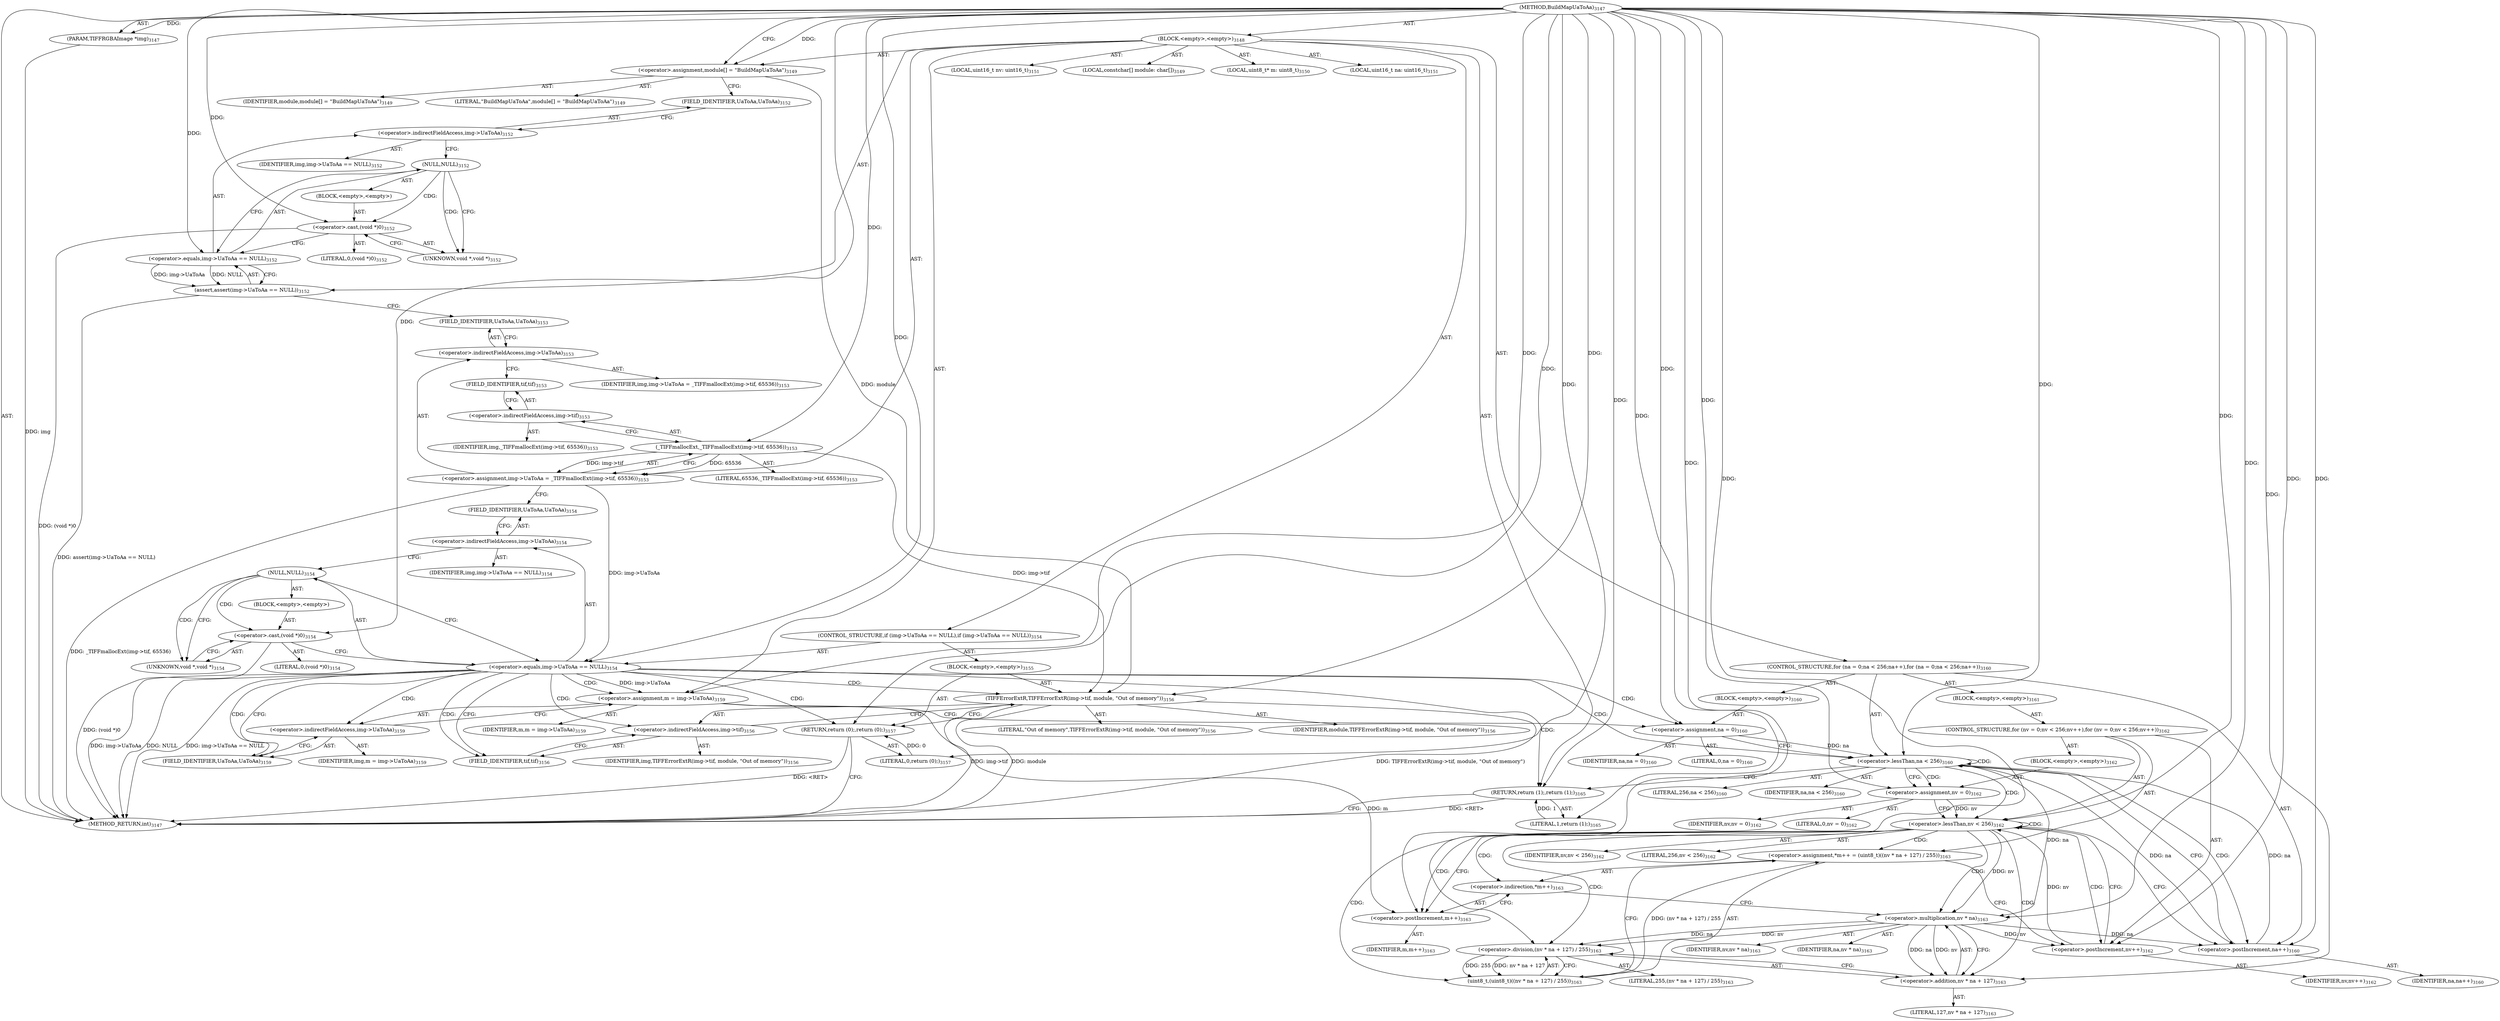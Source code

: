 digraph "BuildMapUaToAa" {  
"62891" [label = <(METHOD,BuildMapUaToAa)<SUB>3147</SUB>> ]
"62892" [label = <(PARAM,TIFFRGBAImage *img)<SUB>3147</SUB>> ]
"62893" [label = <(BLOCK,&lt;empty&gt;,&lt;empty&gt;)<SUB>3148</SUB>> ]
"62894" [label = <(LOCAL,constchar[] module: char[])<SUB>3149</SUB>> ]
"62895" [label = <(&lt;operator&gt;.assignment,module[] = &quot;BuildMapUaToAa&quot;)<SUB>3149</SUB>> ]
"62896" [label = <(IDENTIFIER,module,module[] = &quot;BuildMapUaToAa&quot;)<SUB>3149</SUB>> ]
"62897" [label = <(LITERAL,&quot;BuildMapUaToAa&quot;,module[] = &quot;BuildMapUaToAa&quot;)<SUB>3149</SUB>> ]
"62898" [label = <(LOCAL,uint8_t* m: uint8_t)<SUB>3150</SUB>> ]
"62899" [label = <(LOCAL,uint16_t na: uint16_t)<SUB>3151</SUB>> ]
"62900" [label = <(LOCAL,uint16_t nv: uint16_t)<SUB>3151</SUB>> ]
"62901" [label = <(assert,assert(img-&gt;UaToAa == NULL))<SUB>3152</SUB>> ]
"62902" [label = <(&lt;operator&gt;.equals,img-&gt;UaToAa == NULL)<SUB>3152</SUB>> ]
"62903" [label = <(&lt;operator&gt;.indirectFieldAccess,img-&gt;UaToAa)<SUB>3152</SUB>> ]
"62904" [label = <(IDENTIFIER,img,img-&gt;UaToAa == NULL)<SUB>3152</SUB>> ]
"62905" [label = <(FIELD_IDENTIFIER,UaToAa,UaToAa)<SUB>3152</SUB>> ]
"62906" [label = <(NULL,NULL)<SUB>3152</SUB>> ]
"62907" [label = <(BLOCK,&lt;empty&gt;,&lt;empty&gt;)> ]
"62908" [label = <(&lt;operator&gt;.cast,(void *)0)<SUB>3152</SUB>> ]
"62909" [label = <(UNKNOWN,void *,void *)<SUB>3152</SUB>> ]
"62910" [label = <(LITERAL,0,(void *)0)<SUB>3152</SUB>> ]
"62911" [label = <(&lt;operator&gt;.assignment,img-&gt;UaToAa = _TIFFmallocExt(img-&gt;tif, 65536))<SUB>3153</SUB>> ]
"62912" [label = <(&lt;operator&gt;.indirectFieldAccess,img-&gt;UaToAa)<SUB>3153</SUB>> ]
"62913" [label = <(IDENTIFIER,img,img-&gt;UaToAa = _TIFFmallocExt(img-&gt;tif, 65536))<SUB>3153</SUB>> ]
"62914" [label = <(FIELD_IDENTIFIER,UaToAa,UaToAa)<SUB>3153</SUB>> ]
"62915" [label = <(_TIFFmallocExt,_TIFFmallocExt(img-&gt;tif, 65536))<SUB>3153</SUB>> ]
"62916" [label = <(&lt;operator&gt;.indirectFieldAccess,img-&gt;tif)<SUB>3153</SUB>> ]
"62917" [label = <(IDENTIFIER,img,_TIFFmallocExt(img-&gt;tif, 65536))<SUB>3153</SUB>> ]
"62918" [label = <(FIELD_IDENTIFIER,tif,tif)<SUB>3153</SUB>> ]
"62919" [label = <(LITERAL,65536,_TIFFmallocExt(img-&gt;tif, 65536))<SUB>3153</SUB>> ]
"62920" [label = <(CONTROL_STRUCTURE,if (img-&gt;UaToAa == NULL),if (img-&gt;UaToAa == NULL))<SUB>3154</SUB>> ]
"62921" [label = <(&lt;operator&gt;.equals,img-&gt;UaToAa == NULL)<SUB>3154</SUB>> ]
"62922" [label = <(&lt;operator&gt;.indirectFieldAccess,img-&gt;UaToAa)<SUB>3154</SUB>> ]
"62923" [label = <(IDENTIFIER,img,img-&gt;UaToAa == NULL)<SUB>3154</SUB>> ]
"62924" [label = <(FIELD_IDENTIFIER,UaToAa,UaToAa)<SUB>3154</SUB>> ]
"62925" [label = <(NULL,NULL)<SUB>3154</SUB>> ]
"62926" [label = <(BLOCK,&lt;empty&gt;,&lt;empty&gt;)> ]
"62927" [label = <(&lt;operator&gt;.cast,(void *)0)<SUB>3154</SUB>> ]
"62928" [label = <(UNKNOWN,void *,void *)<SUB>3154</SUB>> ]
"62929" [label = <(LITERAL,0,(void *)0)<SUB>3154</SUB>> ]
"62930" [label = <(BLOCK,&lt;empty&gt;,&lt;empty&gt;)<SUB>3155</SUB>> ]
"62931" [label = <(TIFFErrorExtR,TIFFErrorExtR(img-&gt;tif, module, &quot;Out of memory&quot;))<SUB>3156</SUB>> ]
"62932" [label = <(&lt;operator&gt;.indirectFieldAccess,img-&gt;tif)<SUB>3156</SUB>> ]
"62933" [label = <(IDENTIFIER,img,TIFFErrorExtR(img-&gt;tif, module, &quot;Out of memory&quot;))<SUB>3156</SUB>> ]
"62934" [label = <(FIELD_IDENTIFIER,tif,tif)<SUB>3156</SUB>> ]
"62935" [label = <(IDENTIFIER,module,TIFFErrorExtR(img-&gt;tif, module, &quot;Out of memory&quot;))<SUB>3156</SUB>> ]
"62936" [label = <(LITERAL,&quot;Out of memory&quot;,TIFFErrorExtR(img-&gt;tif, module, &quot;Out of memory&quot;))<SUB>3156</SUB>> ]
"62937" [label = <(RETURN,return (0);,return (0);)<SUB>3157</SUB>> ]
"62938" [label = <(LITERAL,0,return (0);)<SUB>3157</SUB>> ]
"62939" [label = <(&lt;operator&gt;.assignment,m = img-&gt;UaToAa)<SUB>3159</SUB>> ]
"62940" [label = <(IDENTIFIER,m,m = img-&gt;UaToAa)<SUB>3159</SUB>> ]
"62941" [label = <(&lt;operator&gt;.indirectFieldAccess,img-&gt;UaToAa)<SUB>3159</SUB>> ]
"62942" [label = <(IDENTIFIER,img,m = img-&gt;UaToAa)<SUB>3159</SUB>> ]
"62943" [label = <(FIELD_IDENTIFIER,UaToAa,UaToAa)<SUB>3159</SUB>> ]
"62944" [label = <(CONTROL_STRUCTURE,for (na = 0;na &lt; 256;na++),for (na = 0;na &lt; 256;na++))<SUB>3160</SUB>> ]
"62945" [label = <(BLOCK,&lt;empty&gt;,&lt;empty&gt;)<SUB>3160</SUB>> ]
"62946" [label = <(&lt;operator&gt;.assignment,na = 0)<SUB>3160</SUB>> ]
"62947" [label = <(IDENTIFIER,na,na = 0)<SUB>3160</SUB>> ]
"62948" [label = <(LITERAL,0,na = 0)<SUB>3160</SUB>> ]
"62949" [label = <(&lt;operator&gt;.lessThan,na &lt; 256)<SUB>3160</SUB>> ]
"62950" [label = <(IDENTIFIER,na,na &lt; 256)<SUB>3160</SUB>> ]
"62951" [label = <(LITERAL,256,na &lt; 256)<SUB>3160</SUB>> ]
"62952" [label = <(&lt;operator&gt;.postIncrement,na++)<SUB>3160</SUB>> ]
"62953" [label = <(IDENTIFIER,na,na++)<SUB>3160</SUB>> ]
"62954" [label = <(BLOCK,&lt;empty&gt;,&lt;empty&gt;)<SUB>3161</SUB>> ]
"62955" [label = <(CONTROL_STRUCTURE,for (nv = 0;nv &lt; 256;nv++),for (nv = 0;nv &lt; 256;nv++))<SUB>3162</SUB>> ]
"62956" [label = <(BLOCK,&lt;empty&gt;,&lt;empty&gt;)<SUB>3162</SUB>> ]
"62957" [label = <(&lt;operator&gt;.assignment,nv = 0)<SUB>3162</SUB>> ]
"62958" [label = <(IDENTIFIER,nv,nv = 0)<SUB>3162</SUB>> ]
"62959" [label = <(LITERAL,0,nv = 0)<SUB>3162</SUB>> ]
"62960" [label = <(&lt;operator&gt;.lessThan,nv &lt; 256)<SUB>3162</SUB>> ]
"62961" [label = <(IDENTIFIER,nv,nv &lt; 256)<SUB>3162</SUB>> ]
"62962" [label = <(LITERAL,256,nv &lt; 256)<SUB>3162</SUB>> ]
"62963" [label = <(&lt;operator&gt;.postIncrement,nv++)<SUB>3162</SUB>> ]
"62964" [label = <(IDENTIFIER,nv,nv++)<SUB>3162</SUB>> ]
"62965" [label = <(&lt;operator&gt;.assignment,*m++ = (uint8_t)((nv * na + 127) / 255))<SUB>3163</SUB>> ]
"62966" [label = <(&lt;operator&gt;.indirection,*m++)<SUB>3163</SUB>> ]
"62967" [label = <(&lt;operator&gt;.postIncrement,m++)<SUB>3163</SUB>> ]
"62968" [label = <(IDENTIFIER,m,m++)<SUB>3163</SUB>> ]
"62969" [label = <(uint8_t,(uint8_t)((nv * na + 127) / 255))<SUB>3163</SUB>> ]
"62970" [label = <(&lt;operator&gt;.division,(nv * na + 127) / 255)<SUB>3163</SUB>> ]
"62971" [label = <(&lt;operator&gt;.addition,nv * na + 127)<SUB>3163</SUB>> ]
"62972" [label = <(&lt;operator&gt;.multiplication,nv * na)<SUB>3163</SUB>> ]
"62973" [label = <(IDENTIFIER,nv,nv * na)<SUB>3163</SUB>> ]
"62974" [label = <(IDENTIFIER,na,nv * na)<SUB>3163</SUB>> ]
"62975" [label = <(LITERAL,127,nv * na + 127)<SUB>3163</SUB>> ]
"62976" [label = <(LITERAL,255,(nv * na + 127) / 255)<SUB>3163</SUB>> ]
"62977" [label = <(RETURN,return (1);,return (1);)<SUB>3165</SUB>> ]
"62978" [label = <(LITERAL,1,return (1);)<SUB>3165</SUB>> ]
"62979" [label = <(METHOD_RETURN,int)<SUB>3147</SUB>> ]
  "62891" -> "62892"  [ label = "AST: "] 
  "62891" -> "62893"  [ label = "AST: "] 
  "62891" -> "62979"  [ label = "AST: "] 
  "62893" -> "62894"  [ label = "AST: "] 
  "62893" -> "62895"  [ label = "AST: "] 
  "62893" -> "62898"  [ label = "AST: "] 
  "62893" -> "62899"  [ label = "AST: "] 
  "62893" -> "62900"  [ label = "AST: "] 
  "62893" -> "62901"  [ label = "AST: "] 
  "62893" -> "62911"  [ label = "AST: "] 
  "62893" -> "62920"  [ label = "AST: "] 
  "62893" -> "62939"  [ label = "AST: "] 
  "62893" -> "62944"  [ label = "AST: "] 
  "62893" -> "62977"  [ label = "AST: "] 
  "62895" -> "62896"  [ label = "AST: "] 
  "62895" -> "62897"  [ label = "AST: "] 
  "62901" -> "62902"  [ label = "AST: "] 
  "62902" -> "62903"  [ label = "AST: "] 
  "62902" -> "62906"  [ label = "AST: "] 
  "62903" -> "62904"  [ label = "AST: "] 
  "62903" -> "62905"  [ label = "AST: "] 
  "62906" -> "62907"  [ label = "AST: "] 
  "62907" -> "62908"  [ label = "AST: "] 
  "62908" -> "62909"  [ label = "AST: "] 
  "62908" -> "62910"  [ label = "AST: "] 
  "62911" -> "62912"  [ label = "AST: "] 
  "62911" -> "62915"  [ label = "AST: "] 
  "62912" -> "62913"  [ label = "AST: "] 
  "62912" -> "62914"  [ label = "AST: "] 
  "62915" -> "62916"  [ label = "AST: "] 
  "62915" -> "62919"  [ label = "AST: "] 
  "62916" -> "62917"  [ label = "AST: "] 
  "62916" -> "62918"  [ label = "AST: "] 
  "62920" -> "62921"  [ label = "AST: "] 
  "62920" -> "62930"  [ label = "AST: "] 
  "62921" -> "62922"  [ label = "AST: "] 
  "62921" -> "62925"  [ label = "AST: "] 
  "62922" -> "62923"  [ label = "AST: "] 
  "62922" -> "62924"  [ label = "AST: "] 
  "62925" -> "62926"  [ label = "AST: "] 
  "62926" -> "62927"  [ label = "AST: "] 
  "62927" -> "62928"  [ label = "AST: "] 
  "62927" -> "62929"  [ label = "AST: "] 
  "62930" -> "62931"  [ label = "AST: "] 
  "62930" -> "62937"  [ label = "AST: "] 
  "62931" -> "62932"  [ label = "AST: "] 
  "62931" -> "62935"  [ label = "AST: "] 
  "62931" -> "62936"  [ label = "AST: "] 
  "62932" -> "62933"  [ label = "AST: "] 
  "62932" -> "62934"  [ label = "AST: "] 
  "62937" -> "62938"  [ label = "AST: "] 
  "62939" -> "62940"  [ label = "AST: "] 
  "62939" -> "62941"  [ label = "AST: "] 
  "62941" -> "62942"  [ label = "AST: "] 
  "62941" -> "62943"  [ label = "AST: "] 
  "62944" -> "62945"  [ label = "AST: "] 
  "62944" -> "62949"  [ label = "AST: "] 
  "62944" -> "62952"  [ label = "AST: "] 
  "62944" -> "62954"  [ label = "AST: "] 
  "62945" -> "62946"  [ label = "AST: "] 
  "62946" -> "62947"  [ label = "AST: "] 
  "62946" -> "62948"  [ label = "AST: "] 
  "62949" -> "62950"  [ label = "AST: "] 
  "62949" -> "62951"  [ label = "AST: "] 
  "62952" -> "62953"  [ label = "AST: "] 
  "62954" -> "62955"  [ label = "AST: "] 
  "62955" -> "62956"  [ label = "AST: "] 
  "62955" -> "62960"  [ label = "AST: "] 
  "62955" -> "62963"  [ label = "AST: "] 
  "62955" -> "62965"  [ label = "AST: "] 
  "62956" -> "62957"  [ label = "AST: "] 
  "62957" -> "62958"  [ label = "AST: "] 
  "62957" -> "62959"  [ label = "AST: "] 
  "62960" -> "62961"  [ label = "AST: "] 
  "62960" -> "62962"  [ label = "AST: "] 
  "62963" -> "62964"  [ label = "AST: "] 
  "62965" -> "62966"  [ label = "AST: "] 
  "62965" -> "62969"  [ label = "AST: "] 
  "62966" -> "62967"  [ label = "AST: "] 
  "62967" -> "62968"  [ label = "AST: "] 
  "62969" -> "62970"  [ label = "AST: "] 
  "62970" -> "62971"  [ label = "AST: "] 
  "62970" -> "62976"  [ label = "AST: "] 
  "62971" -> "62972"  [ label = "AST: "] 
  "62971" -> "62975"  [ label = "AST: "] 
  "62972" -> "62973"  [ label = "AST: "] 
  "62972" -> "62974"  [ label = "AST: "] 
  "62977" -> "62978"  [ label = "AST: "] 
  "62895" -> "62905"  [ label = "CFG: "] 
  "62901" -> "62914"  [ label = "CFG: "] 
  "62911" -> "62924"  [ label = "CFG: "] 
  "62939" -> "62946"  [ label = "CFG: "] 
  "62977" -> "62979"  [ label = "CFG: "] 
  "62902" -> "62901"  [ label = "CFG: "] 
  "62912" -> "62918"  [ label = "CFG: "] 
  "62915" -> "62911"  [ label = "CFG: "] 
  "62921" -> "62934"  [ label = "CFG: "] 
  "62921" -> "62943"  [ label = "CFG: "] 
  "62941" -> "62939"  [ label = "CFG: "] 
  "62949" -> "62957"  [ label = "CFG: "] 
  "62949" -> "62977"  [ label = "CFG: "] 
  "62952" -> "62949"  [ label = "CFG: "] 
  "62903" -> "62906"  [ label = "CFG: "] 
  "62906" -> "62909"  [ label = "CFG: "] 
  "62906" -> "62902"  [ label = "CFG: "] 
  "62914" -> "62912"  [ label = "CFG: "] 
  "62916" -> "62915"  [ label = "CFG: "] 
  "62922" -> "62925"  [ label = "CFG: "] 
  "62925" -> "62928"  [ label = "CFG: "] 
  "62925" -> "62921"  [ label = "CFG: "] 
  "62931" -> "62937"  [ label = "CFG: "] 
  "62937" -> "62979"  [ label = "CFG: "] 
  "62943" -> "62941"  [ label = "CFG: "] 
  "62946" -> "62949"  [ label = "CFG: "] 
  "62905" -> "62903"  [ label = "CFG: "] 
  "62918" -> "62916"  [ label = "CFG: "] 
  "62924" -> "62922"  [ label = "CFG: "] 
  "62932" -> "62931"  [ label = "CFG: "] 
  "62960" -> "62967"  [ label = "CFG: "] 
  "62960" -> "62952"  [ label = "CFG: "] 
  "62963" -> "62960"  [ label = "CFG: "] 
  "62965" -> "62963"  [ label = "CFG: "] 
  "62908" -> "62902"  [ label = "CFG: "] 
  "62927" -> "62921"  [ label = "CFG: "] 
  "62934" -> "62932"  [ label = "CFG: "] 
  "62957" -> "62960"  [ label = "CFG: "] 
  "62966" -> "62972"  [ label = "CFG: "] 
  "62969" -> "62965"  [ label = "CFG: "] 
  "62909" -> "62908"  [ label = "CFG: "] 
  "62928" -> "62927"  [ label = "CFG: "] 
  "62967" -> "62966"  [ label = "CFG: "] 
  "62970" -> "62969"  [ label = "CFG: "] 
  "62971" -> "62970"  [ label = "CFG: "] 
  "62972" -> "62971"  [ label = "CFG: "] 
  "62891" -> "62895"  [ label = "CFG: "] 
  "62937" -> "62979"  [ label = "DDG: &lt;RET&gt;"] 
  "62977" -> "62979"  [ label = "DDG: &lt;RET&gt;"] 
  "62892" -> "62979"  [ label = "DDG: img"] 
  "62908" -> "62979"  [ label = "DDG: (void *)0"] 
  "62901" -> "62979"  [ label = "DDG: assert(img-&gt;UaToAa == NULL)"] 
  "62911" -> "62979"  [ label = "DDG: _TIFFmallocExt(img-&gt;tif, 65536)"] 
  "62921" -> "62979"  [ label = "DDG: img-&gt;UaToAa"] 
  "62921" -> "62979"  [ label = "DDG: NULL"] 
  "62927" -> "62979"  [ label = "DDG: (void *)0"] 
  "62921" -> "62979"  [ label = "DDG: img-&gt;UaToAa == NULL"] 
  "62931" -> "62979"  [ label = "DDG: img-&gt;tif"] 
  "62931" -> "62979"  [ label = "DDG: module"] 
  "62931" -> "62979"  [ label = "DDG: TIFFErrorExtR(img-&gt;tif, module, &quot;Out of memory&quot;)"] 
  "62891" -> "62892"  [ label = "DDG: "] 
  "62891" -> "62895"  [ label = "DDG: "] 
  "62915" -> "62911"  [ label = "DDG: img-&gt;tif"] 
  "62915" -> "62911"  [ label = "DDG: 65536"] 
  "62921" -> "62939"  [ label = "DDG: img-&gt;UaToAa"] 
  "62978" -> "62977"  [ label = "DDG: 1"] 
  "62891" -> "62977"  [ label = "DDG: "] 
  "62902" -> "62901"  [ label = "DDG: img-&gt;UaToAa"] 
  "62902" -> "62901"  [ label = "DDG: NULL"] 
  "62891" -> "62939"  [ label = "DDG: "] 
  "62891" -> "62978"  [ label = "DDG: "] 
  "62891" -> "62902"  [ label = "DDG: "] 
  "62891" -> "62915"  [ label = "DDG: "] 
  "62911" -> "62921"  [ label = "DDG: img-&gt;UaToAa"] 
  "62891" -> "62921"  [ label = "DDG: "] 
  "62938" -> "62937"  [ label = "DDG: 0"] 
  "62891" -> "62937"  [ label = "DDG: "] 
  "62891" -> "62946"  [ label = "DDG: "] 
  "62946" -> "62949"  [ label = "DDG: na"] 
  "62952" -> "62949"  [ label = "DDG: na"] 
  "62891" -> "62949"  [ label = "DDG: "] 
  "62949" -> "62952"  [ label = "DDG: na"] 
  "62972" -> "62952"  [ label = "DDG: na"] 
  "62891" -> "62952"  [ label = "DDG: "] 
  "62915" -> "62931"  [ label = "DDG: img-&gt;tif"] 
  "62895" -> "62931"  [ label = "DDG: module"] 
  "62891" -> "62931"  [ label = "DDG: "] 
  "62891" -> "62938"  [ label = "DDG: "] 
  "62969" -> "62965"  [ label = "DDG: (nv * na + 127) / 255"] 
  "62891" -> "62908"  [ label = "DDG: "] 
  "62891" -> "62927"  [ label = "DDG: "] 
  "62891" -> "62957"  [ label = "DDG: "] 
  "62957" -> "62960"  [ label = "DDG: nv"] 
  "62963" -> "62960"  [ label = "DDG: nv"] 
  "62891" -> "62960"  [ label = "DDG: "] 
  "62972" -> "62963"  [ label = "DDG: nv"] 
  "62891" -> "62963"  [ label = "DDG: "] 
  "62970" -> "62969"  [ label = "DDG: nv * na + 127"] 
  "62970" -> "62969"  [ label = "DDG: 255"] 
  "62939" -> "62967"  [ label = "DDG: m"] 
  "62891" -> "62967"  [ label = "DDG: "] 
  "62972" -> "62970"  [ label = "DDG: nv"] 
  "62972" -> "62970"  [ label = "DDG: na"] 
  "62891" -> "62970"  [ label = "DDG: "] 
  "62972" -> "62971"  [ label = "DDG: nv"] 
  "62972" -> "62971"  [ label = "DDG: na"] 
  "62891" -> "62971"  [ label = "DDG: "] 
  "62960" -> "62972"  [ label = "DDG: nv"] 
  "62891" -> "62972"  [ label = "DDG: "] 
  "62949" -> "62972"  [ label = "DDG: na"] 
  "62921" -> "62946"  [ label = "CDG: "] 
  "62921" -> "62937"  [ label = "CDG: "] 
  "62921" -> "62977"  [ label = "CDG: "] 
  "62921" -> "62934"  [ label = "CDG: "] 
  "62921" -> "62943"  [ label = "CDG: "] 
  "62921" -> "62949"  [ label = "CDG: "] 
  "62921" -> "62931"  [ label = "CDG: "] 
  "62921" -> "62941"  [ label = "CDG: "] 
  "62921" -> "62932"  [ label = "CDG: "] 
  "62921" -> "62939"  [ label = "CDG: "] 
  "62949" -> "62949"  [ label = "CDG: "] 
  "62949" -> "62960"  [ label = "CDG: "] 
  "62949" -> "62957"  [ label = "CDG: "] 
  "62949" -> "62952"  [ label = "CDG: "] 
  "62906" -> "62908"  [ label = "CDG: "] 
  "62906" -> "62909"  [ label = "CDG: "] 
  "62925" -> "62928"  [ label = "CDG: "] 
  "62925" -> "62927"  [ label = "CDG: "] 
  "62960" -> "62972"  [ label = "CDG: "] 
  "62960" -> "62967"  [ label = "CDG: "] 
  "62960" -> "62966"  [ label = "CDG: "] 
  "62960" -> "62960"  [ label = "CDG: "] 
  "62960" -> "62963"  [ label = "CDG: "] 
  "62960" -> "62965"  [ label = "CDG: "] 
  "62960" -> "62971"  [ label = "CDG: "] 
  "62960" -> "62969"  [ label = "CDG: "] 
  "62960" -> "62970"  [ label = "CDG: "] 
}
